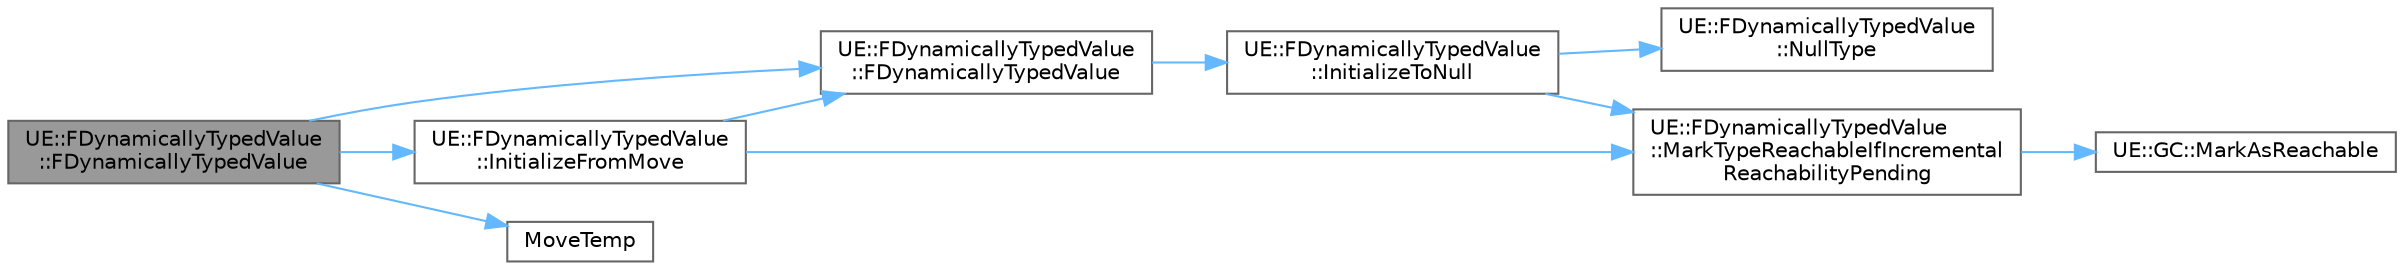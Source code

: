 digraph "UE::FDynamicallyTypedValue::FDynamicallyTypedValue"
{
 // INTERACTIVE_SVG=YES
 // LATEX_PDF_SIZE
  bgcolor="transparent";
  edge [fontname=Helvetica,fontsize=10,labelfontname=Helvetica,labelfontsize=10];
  node [fontname=Helvetica,fontsize=10,shape=box,height=0.2,width=0.4];
  rankdir="LR";
  Node1 [id="Node000001",label="UE::FDynamicallyTypedValue\l::FDynamicallyTypedValue",height=0.2,width=0.4,color="gray40", fillcolor="grey60", style="filled", fontcolor="black",tooltip=" "];
  Node1 -> Node2 [id="edge1_Node000001_Node000002",color="steelblue1",style="solid",tooltip=" "];
  Node2 [id="Node000002",label="UE::FDynamicallyTypedValue\l::FDynamicallyTypedValue",height=0.2,width=0.4,color="grey40", fillcolor="white", style="filled",URL="$d3/dd7/structUE_1_1FDynamicallyTypedValue.html#a6570fdd2ad524277507fda2c45e01442",tooltip=" "];
  Node2 -> Node3 [id="edge2_Node000002_Node000003",color="steelblue1",style="solid",tooltip=" "];
  Node3 [id="Node000003",label="UE::FDynamicallyTypedValue\l::InitializeToNull",height=0.2,width=0.4,color="grey40", fillcolor="white", style="filled",URL="$d3/dd7/structUE_1_1FDynamicallyTypedValue.html#a3175def8b5bb02597c78a87d3cb59448",tooltip=" "];
  Node3 -> Node4 [id="edge3_Node000003_Node000004",color="steelblue1",style="solid",tooltip=" "];
  Node4 [id="Node000004",label="UE::FDynamicallyTypedValue\l::MarkTypeReachableIfIncremental\lReachabilityPending",height=0.2,width=0.4,color="grey40", fillcolor="white", style="filled",URL="$d3/dd7/structUE_1_1FDynamicallyTypedValue.html#a589cf46330bf6b37a004171c68b8b8ca",tooltip=" "];
  Node4 -> Node5 [id="edge4_Node000004_Node000005",color="steelblue1",style="solid",tooltip=" "];
  Node5 [id="Node000005",label="UE::GC::MarkAsReachable",height=0.2,width=0.4,color="grey40", fillcolor="white", style="filled",URL="$d9/da4/namespaceUE_1_1GC.html#afbb70953e59378b6b15671730caac7c5",tooltip="Marks the object as Reachable if it's currently marked as MaybeUnreachable by incremental GC."];
  Node3 -> Node6 [id="edge5_Node000003_Node000006",color="steelblue1",style="solid",tooltip=" "];
  Node6 [id="Node000006",label="UE::FDynamicallyTypedValue\l::NullType",height=0.2,width=0.4,color="grey40", fillcolor="white", style="filled",URL="$d3/dd7/structUE_1_1FDynamicallyTypedValue.html#a4bc1bd82e11bf5d1f88e43435bdf402c",tooltip=" "];
  Node1 -> Node7 [id="edge6_Node000001_Node000007",color="steelblue1",style="solid",tooltip=" "];
  Node7 [id="Node000007",label="UE::FDynamicallyTypedValue\l::InitializeFromMove",height=0.2,width=0.4,color="grey40", fillcolor="white", style="filled",URL="$d3/dd7/structUE_1_1FDynamicallyTypedValue.html#ae5e85588c66870042d049769a80248df",tooltip=" "];
  Node7 -> Node2 [id="edge7_Node000007_Node000002",color="steelblue1",style="solid",tooltip=" "];
  Node7 -> Node4 [id="edge8_Node000007_Node000004",color="steelblue1",style="solid",tooltip=" "];
  Node1 -> Node8 [id="edge9_Node000001_Node000008",color="steelblue1",style="solid",tooltip=" "];
  Node8 [id="Node000008",label="MoveTemp",height=0.2,width=0.4,color="grey40", fillcolor="white", style="filled",URL="$d4/d24/UnrealTemplate_8h.html#ad5e6c049aeb9c9115fec514ba581dbb6",tooltip="MoveTemp will cast a reference to an rvalue reference."];
}
